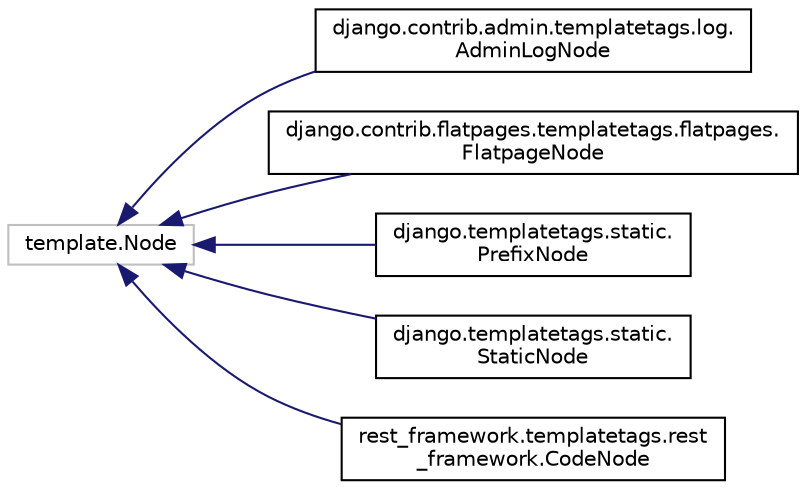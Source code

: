 digraph "Graphical Class Hierarchy"
{
 // LATEX_PDF_SIZE
  edge [fontname="Helvetica",fontsize="10",labelfontname="Helvetica",labelfontsize="10"];
  node [fontname="Helvetica",fontsize="10",shape=record];
  rankdir="LR";
  Node2402 [label="template.Node",height=0.2,width=0.4,color="grey75", fillcolor="white", style="filled",tooltip=" "];
  Node2402 -> Node0 [dir="back",color="midnightblue",fontsize="10",style="solid",fontname="Helvetica"];
  Node0 [label="django.contrib.admin.templatetags.log.\lAdminLogNode",height=0.2,width=0.4,color="black", fillcolor="white", style="filled",URL="$d4/d54/classdjango_1_1contrib_1_1admin_1_1templatetags_1_1log_1_1_admin_log_node.html",tooltip=" "];
  Node2402 -> Node2404 [dir="back",color="midnightblue",fontsize="10",style="solid",fontname="Helvetica"];
  Node2404 [label="django.contrib.flatpages.templatetags.flatpages.\lFlatpageNode",height=0.2,width=0.4,color="black", fillcolor="white", style="filled",URL="$da/d48/classdjango_1_1contrib_1_1flatpages_1_1templatetags_1_1flatpages_1_1_flatpage_node.html",tooltip=" "];
  Node2402 -> Node2405 [dir="back",color="midnightblue",fontsize="10",style="solid",fontname="Helvetica"];
  Node2405 [label="django.templatetags.static.\lPrefixNode",height=0.2,width=0.4,color="black", fillcolor="white", style="filled",URL="$de/da1/classdjango_1_1templatetags_1_1static_1_1_prefix_node.html",tooltip=" "];
  Node2402 -> Node2406 [dir="back",color="midnightblue",fontsize="10",style="solid",fontname="Helvetica"];
  Node2406 [label="django.templatetags.static.\lStaticNode",height=0.2,width=0.4,color="black", fillcolor="white", style="filled",URL="$d6/dd9/classdjango_1_1templatetags_1_1static_1_1_static_node.html",tooltip=" "];
  Node2402 -> Node2407 [dir="back",color="midnightblue",fontsize="10",style="solid",fontname="Helvetica"];
  Node2407 [label="rest_framework.templatetags.rest\l_framework.CodeNode",height=0.2,width=0.4,color="black", fillcolor="white", style="filled",URL="$d5/d37/classrest__framework_1_1templatetags_1_1rest__framework_1_1_code_node.html",tooltip=" "];
}
